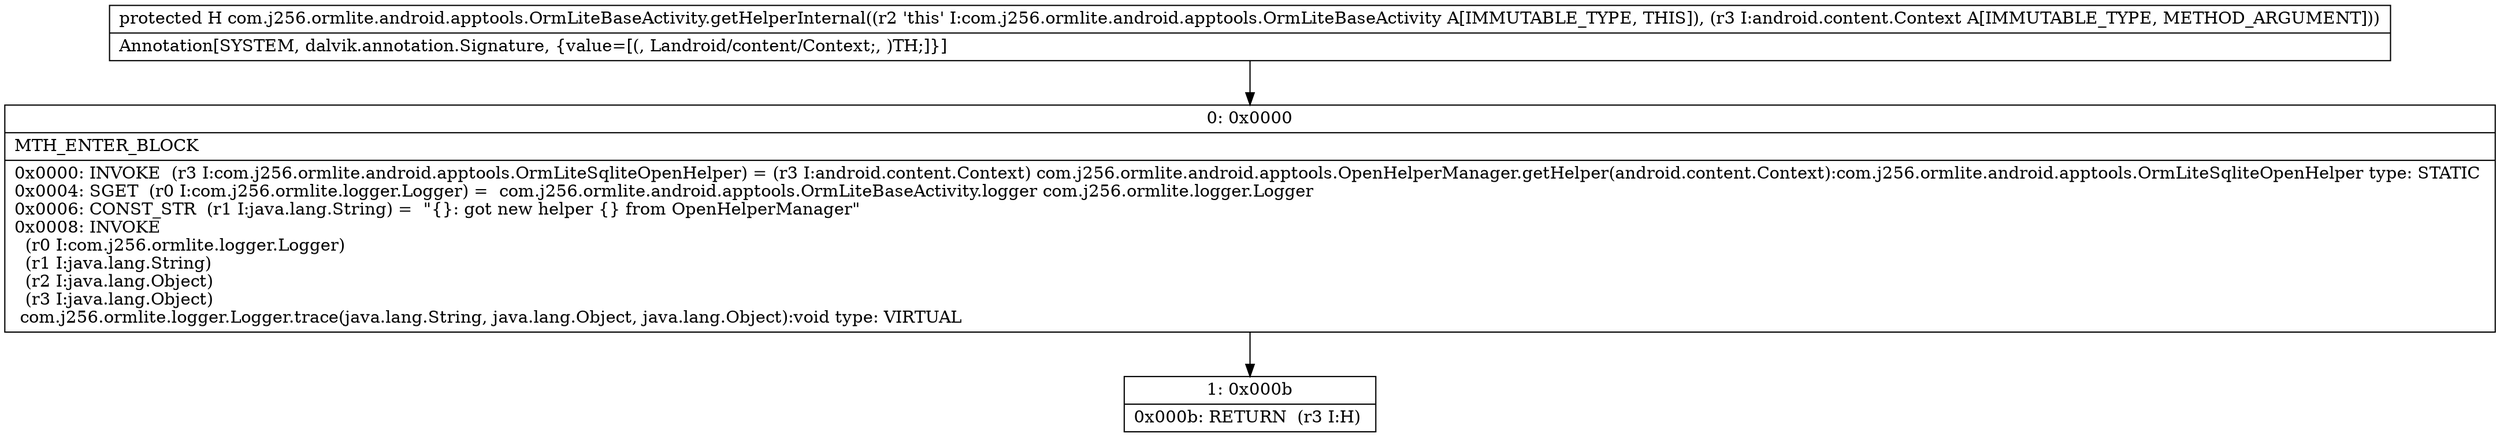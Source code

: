 digraph "CFG forcom.j256.ormlite.android.apptools.OrmLiteBaseActivity.getHelperInternal(Landroid\/content\/Context;)Lcom\/j256\/ormlite\/android\/apptools\/OrmLiteSqliteOpenHelper;" {
Node_0 [shape=record,label="{0\:\ 0x0000|MTH_ENTER_BLOCK\l|0x0000: INVOKE  (r3 I:com.j256.ormlite.android.apptools.OrmLiteSqliteOpenHelper) = (r3 I:android.content.Context) com.j256.ormlite.android.apptools.OpenHelperManager.getHelper(android.content.Context):com.j256.ormlite.android.apptools.OrmLiteSqliteOpenHelper type: STATIC \l0x0004: SGET  (r0 I:com.j256.ormlite.logger.Logger) =  com.j256.ormlite.android.apptools.OrmLiteBaseActivity.logger com.j256.ormlite.logger.Logger \l0x0006: CONST_STR  (r1 I:java.lang.String) =  \"\{\}: got new helper \{\} from OpenHelperManager\" \l0x0008: INVOKE  \l  (r0 I:com.j256.ormlite.logger.Logger)\l  (r1 I:java.lang.String)\l  (r2 I:java.lang.Object)\l  (r3 I:java.lang.Object)\l com.j256.ormlite.logger.Logger.trace(java.lang.String, java.lang.Object, java.lang.Object):void type: VIRTUAL \l}"];
Node_1 [shape=record,label="{1\:\ 0x000b|0x000b: RETURN  (r3 I:H) \l}"];
MethodNode[shape=record,label="{protected H com.j256.ormlite.android.apptools.OrmLiteBaseActivity.getHelperInternal((r2 'this' I:com.j256.ormlite.android.apptools.OrmLiteBaseActivity A[IMMUTABLE_TYPE, THIS]), (r3 I:android.content.Context A[IMMUTABLE_TYPE, METHOD_ARGUMENT]))  | Annotation[SYSTEM, dalvik.annotation.Signature, \{value=[(, Landroid\/content\/Context;, )TH;]\}]\l}"];
MethodNode -> Node_0;
Node_0 -> Node_1;
}

